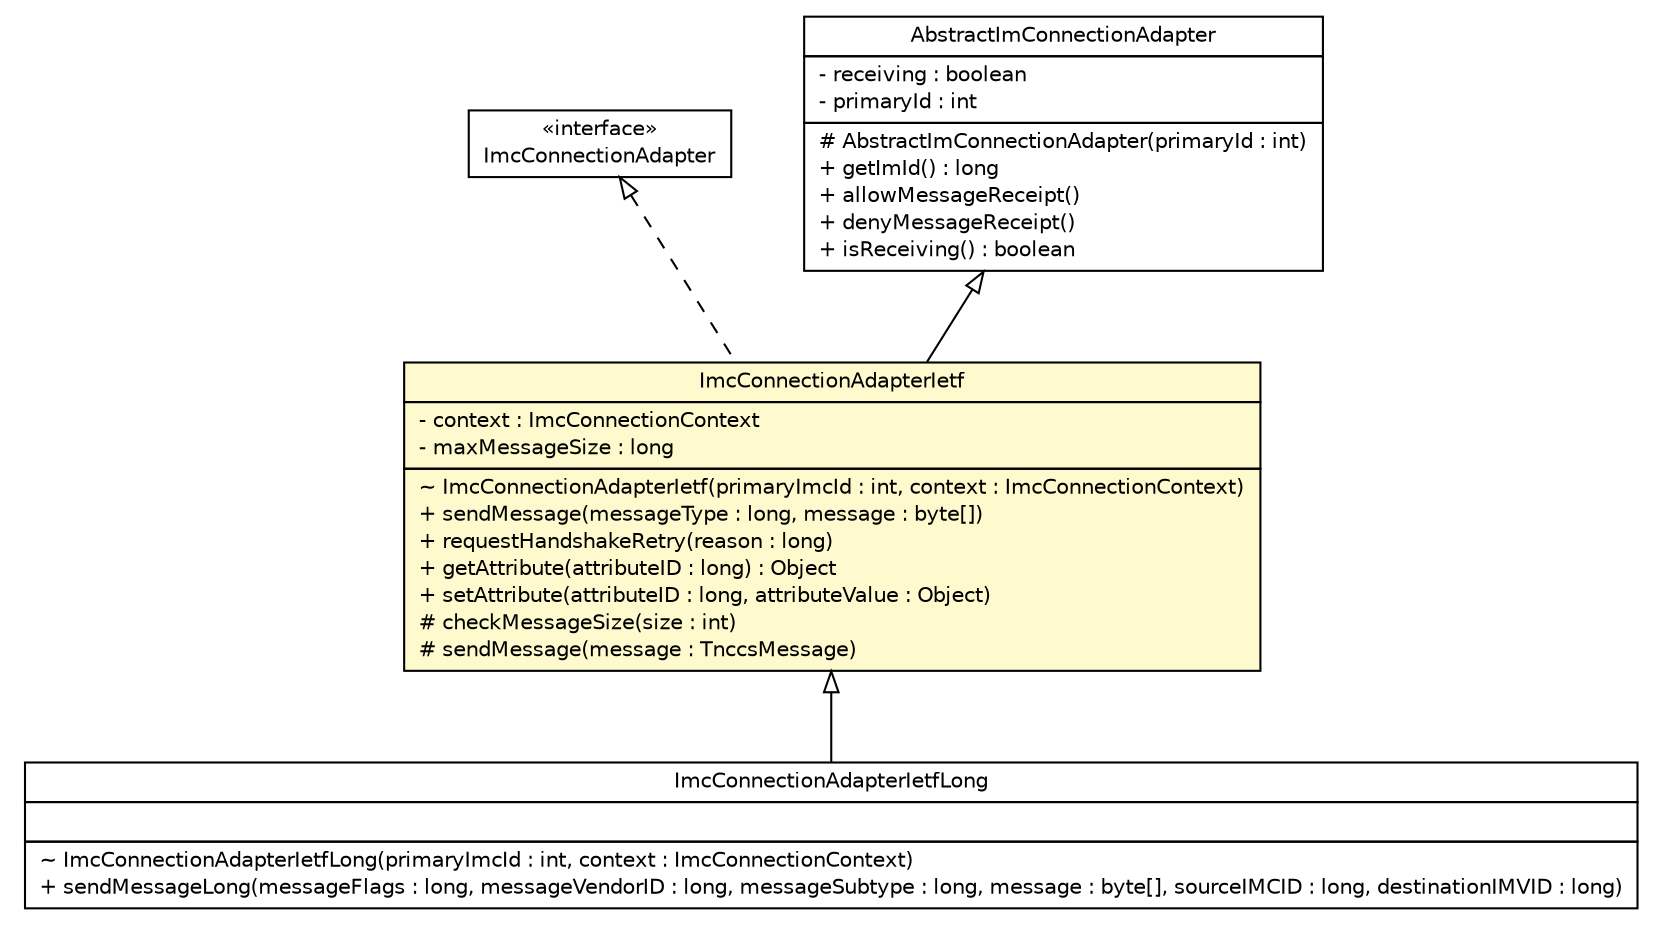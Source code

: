 #!/usr/local/bin/dot
#
# Class diagram 
# Generated by UMLGraph version R5_6 (http://www.umlgraph.org/)
#

digraph G {
	edge [fontname="Helvetica",fontsize=10,labelfontname="Helvetica",labelfontsize=10];
	node [fontname="Helvetica",fontsize=10,shape=plaintext];
	nodesep=0.25;
	ranksep=0.5;
	// de.hsbremen.tc.tnc.tnccs.adapter.connection.ImcConnectionAdapterIetfLong
	c22609 [label=<<table title="de.hsbremen.tc.tnc.tnccs.adapter.connection.ImcConnectionAdapterIetfLong" border="0" cellborder="1" cellspacing="0" cellpadding="2" port="p" href="./ImcConnectionAdapterIetfLong.html">
		<tr><td><table border="0" cellspacing="0" cellpadding="1">
<tr><td align="center" balign="center"> ImcConnectionAdapterIetfLong </td></tr>
		</table></td></tr>
		<tr><td><table border="0" cellspacing="0" cellpadding="1">
<tr><td align="left" balign="left">  </td></tr>
		</table></td></tr>
		<tr><td><table border="0" cellspacing="0" cellpadding="1">
<tr><td align="left" balign="left"> ~ ImcConnectionAdapterIetfLong(primaryImcId : int, context : ImcConnectionContext) </td></tr>
<tr><td align="left" balign="left"> + sendMessageLong(messageFlags : long, messageVendorID : long, messageSubtype : long, message : byte[], sourceIMCID : long, destinationIMVID : long) </td></tr>
		</table></td></tr>
		</table>>, URL="./ImcConnectionAdapterIetfLong.html", fontname="Helvetica", fontcolor="black", fontsize=10.0];
	// de.hsbremen.tc.tnc.tnccs.adapter.connection.ImcConnectionAdapter
	c22610 [label=<<table title="de.hsbremen.tc.tnc.tnccs.adapter.connection.ImcConnectionAdapter" border="0" cellborder="1" cellspacing="0" cellpadding="2" port="p" href="./ImcConnectionAdapter.html">
		<tr><td><table border="0" cellspacing="0" cellpadding="1">
<tr><td align="center" balign="center"> &#171;interface&#187; </td></tr>
<tr><td align="center" balign="center"> ImcConnectionAdapter </td></tr>
		</table></td></tr>
		</table>>, URL="./ImcConnectionAdapter.html", fontname="Helvetica", fontcolor="black", fontsize=10.0];
	// de.hsbremen.tc.tnc.tnccs.adapter.connection.AbstractImConnectionAdapter
	c22614 [label=<<table title="de.hsbremen.tc.tnc.tnccs.adapter.connection.AbstractImConnectionAdapter" border="0" cellborder="1" cellspacing="0" cellpadding="2" port="p" href="./AbstractImConnectionAdapter.html">
		<tr><td><table border="0" cellspacing="0" cellpadding="1">
<tr><td align="center" balign="center"> AbstractImConnectionAdapter </td></tr>
		</table></td></tr>
		<tr><td><table border="0" cellspacing="0" cellpadding="1">
<tr><td align="left" balign="left"> - receiving : boolean </td></tr>
<tr><td align="left" balign="left"> - primaryId : int </td></tr>
		</table></td></tr>
		<tr><td><table border="0" cellspacing="0" cellpadding="1">
<tr><td align="left" balign="left"> # AbstractImConnectionAdapter(primaryId : int) </td></tr>
<tr><td align="left" balign="left"> + getImId() : long </td></tr>
<tr><td align="left" balign="left"> + allowMessageReceipt() </td></tr>
<tr><td align="left" balign="left"> + denyMessageReceipt() </td></tr>
<tr><td align="left" balign="left"> + isReceiving() : boolean </td></tr>
		</table></td></tr>
		</table>>, URL="./AbstractImConnectionAdapter.html", fontname="Helvetica", fontcolor="black", fontsize=10.0];
	// de.hsbremen.tc.tnc.tnccs.adapter.connection.ImcConnectionAdapterIetf
	c22619 [label=<<table title="de.hsbremen.tc.tnc.tnccs.adapter.connection.ImcConnectionAdapterIetf" border="0" cellborder="1" cellspacing="0" cellpadding="2" port="p" bgcolor="lemonChiffon" href="./ImcConnectionAdapterIetf.html">
		<tr><td><table border="0" cellspacing="0" cellpadding="1">
<tr><td align="center" balign="center"> ImcConnectionAdapterIetf </td></tr>
		</table></td></tr>
		<tr><td><table border="0" cellspacing="0" cellpadding="1">
<tr><td align="left" balign="left"> - context : ImcConnectionContext </td></tr>
<tr><td align="left" balign="left"> - maxMessageSize : long </td></tr>
		</table></td></tr>
		<tr><td><table border="0" cellspacing="0" cellpadding="1">
<tr><td align="left" balign="left"> ~ ImcConnectionAdapterIetf(primaryImcId : int, context : ImcConnectionContext) </td></tr>
<tr><td align="left" balign="left"> + sendMessage(messageType : long, message : byte[]) </td></tr>
<tr><td align="left" balign="left"> + requestHandshakeRetry(reason : long) </td></tr>
<tr><td align="left" balign="left"> + getAttribute(attributeID : long) : Object </td></tr>
<tr><td align="left" balign="left"> + setAttribute(attributeID : long, attributeValue : Object) </td></tr>
<tr><td align="left" balign="left"> # checkMessageSize(size : int) </td></tr>
<tr><td align="left" balign="left"> # sendMessage(message : TnccsMessage) </td></tr>
		</table></td></tr>
		</table>>, URL="./ImcConnectionAdapterIetf.html", fontname="Helvetica", fontcolor="black", fontsize=10.0];
	//de.hsbremen.tc.tnc.tnccs.adapter.connection.ImcConnectionAdapterIetfLong extends de.hsbremen.tc.tnc.tnccs.adapter.connection.ImcConnectionAdapterIetf
	c22619:p -> c22609:p [dir=back,arrowtail=empty];
	//de.hsbremen.tc.tnc.tnccs.adapter.connection.ImcConnectionAdapterIetf extends de.hsbremen.tc.tnc.tnccs.adapter.connection.AbstractImConnectionAdapter
	c22614:p -> c22619:p [dir=back,arrowtail=empty];
	//de.hsbremen.tc.tnc.tnccs.adapter.connection.ImcConnectionAdapterIetf implements de.hsbremen.tc.tnc.tnccs.adapter.connection.ImcConnectionAdapter
	c22610:p -> c22619:p [dir=back,arrowtail=empty,style=dashed];
}

